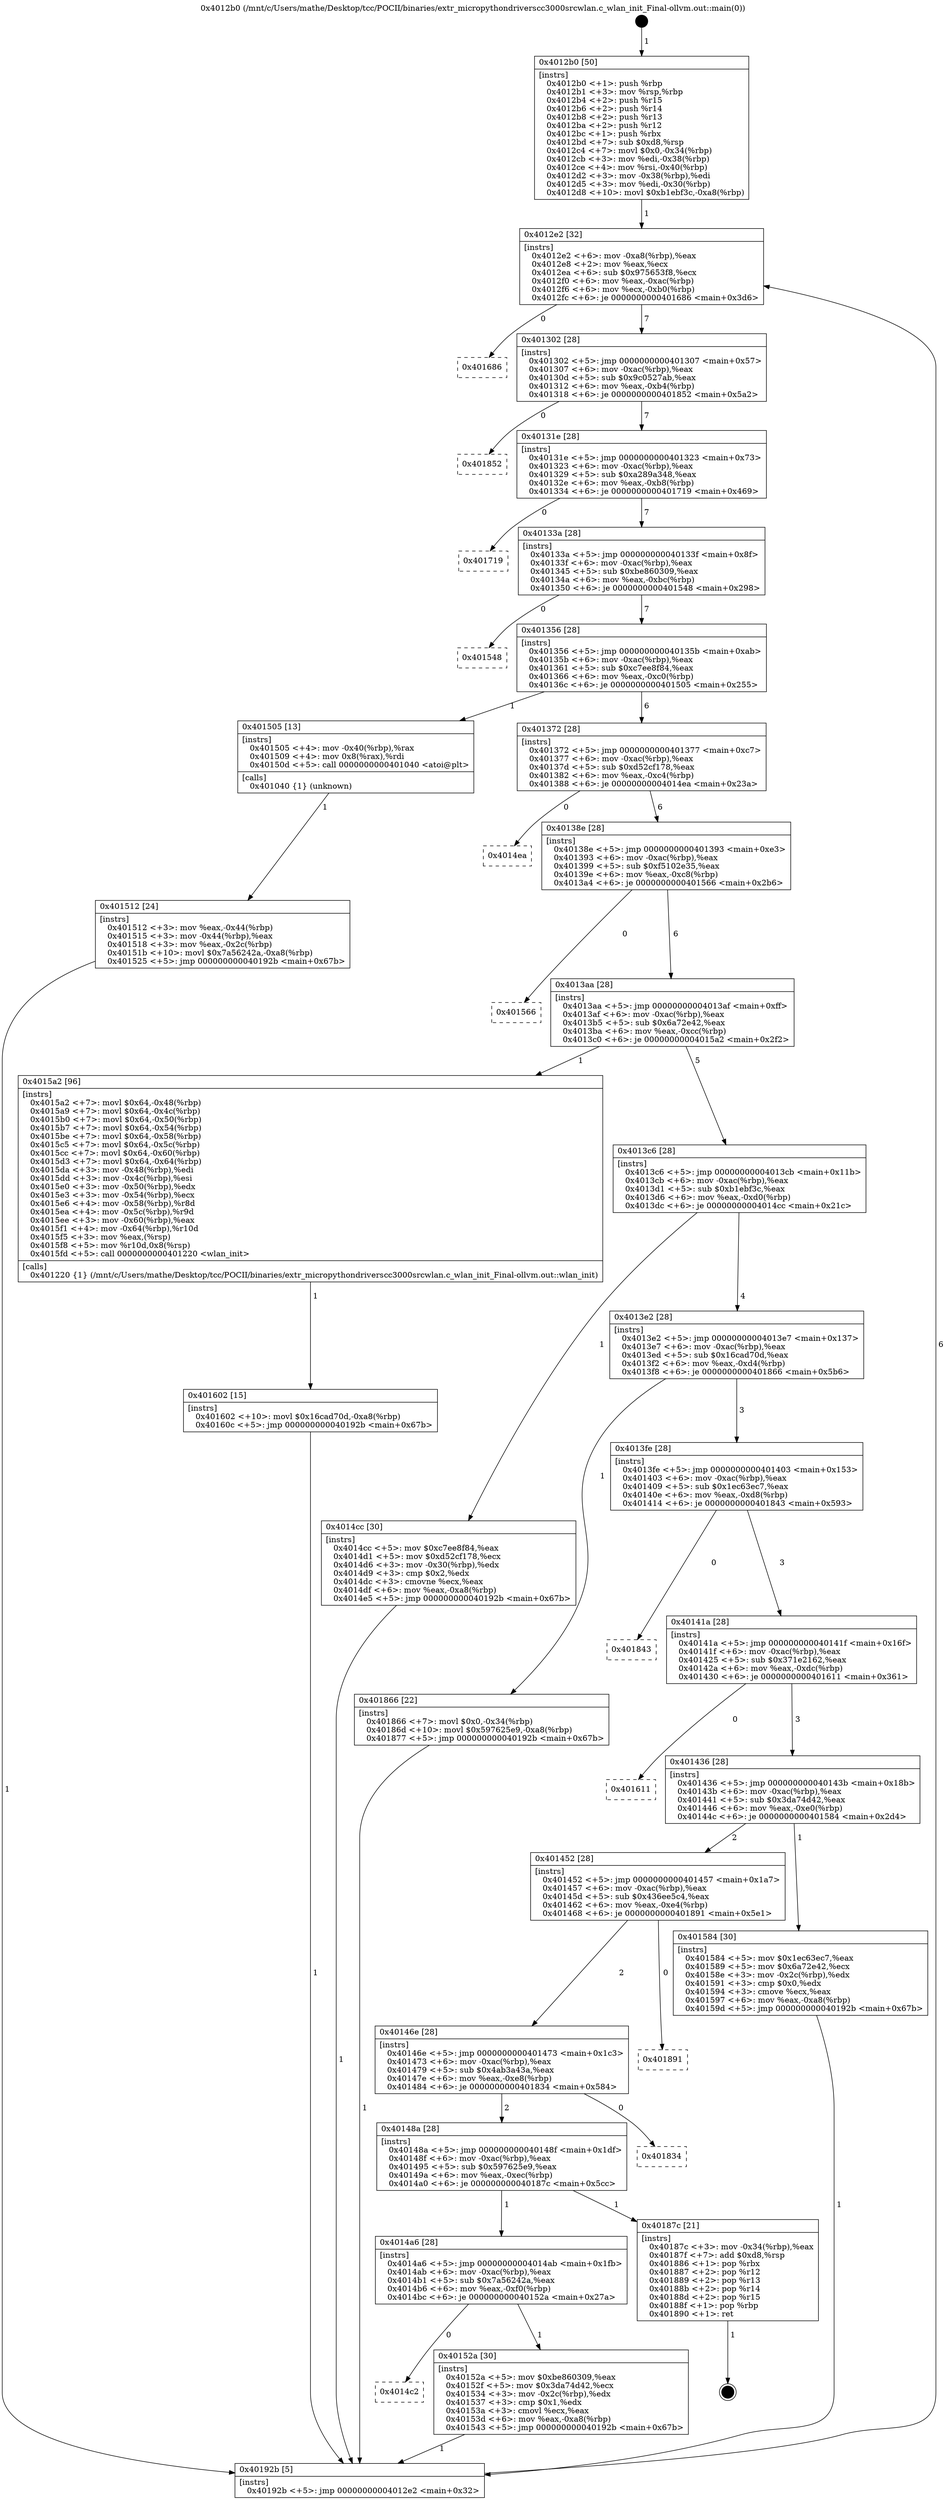 digraph "0x4012b0" {
  label = "0x4012b0 (/mnt/c/Users/mathe/Desktop/tcc/POCII/binaries/extr_micropythondriverscc3000srcwlan.c_wlan_init_Final-ollvm.out::main(0))"
  labelloc = "t"
  node[shape=record]

  Entry [label="",width=0.3,height=0.3,shape=circle,fillcolor=black,style=filled]
  "0x4012e2" [label="{
     0x4012e2 [32]\l
     | [instrs]\l
     &nbsp;&nbsp;0x4012e2 \<+6\>: mov -0xa8(%rbp),%eax\l
     &nbsp;&nbsp;0x4012e8 \<+2\>: mov %eax,%ecx\l
     &nbsp;&nbsp;0x4012ea \<+6\>: sub $0x975653f8,%ecx\l
     &nbsp;&nbsp;0x4012f0 \<+6\>: mov %eax,-0xac(%rbp)\l
     &nbsp;&nbsp;0x4012f6 \<+6\>: mov %ecx,-0xb0(%rbp)\l
     &nbsp;&nbsp;0x4012fc \<+6\>: je 0000000000401686 \<main+0x3d6\>\l
  }"]
  "0x401686" [label="{
     0x401686\l
  }", style=dashed]
  "0x401302" [label="{
     0x401302 [28]\l
     | [instrs]\l
     &nbsp;&nbsp;0x401302 \<+5\>: jmp 0000000000401307 \<main+0x57\>\l
     &nbsp;&nbsp;0x401307 \<+6\>: mov -0xac(%rbp),%eax\l
     &nbsp;&nbsp;0x40130d \<+5\>: sub $0x9c0527ab,%eax\l
     &nbsp;&nbsp;0x401312 \<+6\>: mov %eax,-0xb4(%rbp)\l
     &nbsp;&nbsp;0x401318 \<+6\>: je 0000000000401852 \<main+0x5a2\>\l
  }"]
  Exit [label="",width=0.3,height=0.3,shape=circle,fillcolor=black,style=filled,peripheries=2]
  "0x401852" [label="{
     0x401852\l
  }", style=dashed]
  "0x40131e" [label="{
     0x40131e [28]\l
     | [instrs]\l
     &nbsp;&nbsp;0x40131e \<+5\>: jmp 0000000000401323 \<main+0x73\>\l
     &nbsp;&nbsp;0x401323 \<+6\>: mov -0xac(%rbp),%eax\l
     &nbsp;&nbsp;0x401329 \<+5\>: sub $0xa289a348,%eax\l
     &nbsp;&nbsp;0x40132e \<+6\>: mov %eax,-0xb8(%rbp)\l
     &nbsp;&nbsp;0x401334 \<+6\>: je 0000000000401719 \<main+0x469\>\l
  }"]
  "0x401602" [label="{
     0x401602 [15]\l
     | [instrs]\l
     &nbsp;&nbsp;0x401602 \<+10\>: movl $0x16cad70d,-0xa8(%rbp)\l
     &nbsp;&nbsp;0x40160c \<+5\>: jmp 000000000040192b \<main+0x67b\>\l
  }"]
  "0x401719" [label="{
     0x401719\l
  }", style=dashed]
  "0x40133a" [label="{
     0x40133a [28]\l
     | [instrs]\l
     &nbsp;&nbsp;0x40133a \<+5\>: jmp 000000000040133f \<main+0x8f\>\l
     &nbsp;&nbsp;0x40133f \<+6\>: mov -0xac(%rbp),%eax\l
     &nbsp;&nbsp;0x401345 \<+5\>: sub $0xbe860309,%eax\l
     &nbsp;&nbsp;0x40134a \<+6\>: mov %eax,-0xbc(%rbp)\l
     &nbsp;&nbsp;0x401350 \<+6\>: je 0000000000401548 \<main+0x298\>\l
  }"]
  "0x4014c2" [label="{
     0x4014c2\l
  }", style=dashed]
  "0x401548" [label="{
     0x401548\l
  }", style=dashed]
  "0x401356" [label="{
     0x401356 [28]\l
     | [instrs]\l
     &nbsp;&nbsp;0x401356 \<+5\>: jmp 000000000040135b \<main+0xab\>\l
     &nbsp;&nbsp;0x40135b \<+6\>: mov -0xac(%rbp),%eax\l
     &nbsp;&nbsp;0x401361 \<+5\>: sub $0xc7ee8f84,%eax\l
     &nbsp;&nbsp;0x401366 \<+6\>: mov %eax,-0xc0(%rbp)\l
     &nbsp;&nbsp;0x40136c \<+6\>: je 0000000000401505 \<main+0x255\>\l
  }"]
  "0x40152a" [label="{
     0x40152a [30]\l
     | [instrs]\l
     &nbsp;&nbsp;0x40152a \<+5\>: mov $0xbe860309,%eax\l
     &nbsp;&nbsp;0x40152f \<+5\>: mov $0x3da74d42,%ecx\l
     &nbsp;&nbsp;0x401534 \<+3\>: mov -0x2c(%rbp),%edx\l
     &nbsp;&nbsp;0x401537 \<+3\>: cmp $0x1,%edx\l
     &nbsp;&nbsp;0x40153a \<+3\>: cmovl %ecx,%eax\l
     &nbsp;&nbsp;0x40153d \<+6\>: mov %eax,-0xa8(%rbp)\l
     &nbsp;&nbsp;0x401543 \<+5\>: jmp 000000000040192b \<main+0x67b\>\l
  }"]
  "0x401505" [label="{
     0x401505 [13]\l
     | [instrs]\l
     &nbsp;&nbsp;0x401505 \<+4\>: mov -0x40(%rbp),%rax\l
     &nbsp;&nbsp;0x401509 \<+4\>: mov 0x8(%rax),%rdi\l
     &nbsp;&nbsp;0x40150d \<+5\>: call 0000000000401040 \<atoi@plt\>\l
     | [calls]\l
     &nbsp;&nbsp;0x401040 \{1\} (unknown)\l
  }"]
  "0x401372" [label="{
     0x401372 [28]\l
     | [instrs]\l
     &nbsp;&nbsp;0x401372 \<+5\>: jmp 0000000000401377 \<main+0xc7\>\l
     &nbsp;&nbsp;0x401377 \<+6\>: mov -0xac(%rbp),%eax\l
     &nbsp;&nbsp;0x40137d \<+5\>: sub $0xd52cf178,%eax\l
     &nbsp;&nbsp;0x401382 \<+6\>: mov %eax,-0xc4(%rbp)\l
     &nbsp;&nbsp;0x401388 \<+6\>: je 00000000004014ea \<main+0x23a\>\l
  }"]
  "0x4014a6" [label="{
     0x4014a6 [28]\l
     | [instrs]\l
     &nbsp;&nbsp;0x4014a6 \<+5\>: jmp 00000000004014ab \<main+0x1fb\>\l
     &nbsp;&nbsp;0x4014ab \<+6\>: mov -0xac(%rbp),%eax\l
     &nbsp;&nbsp;0x4014b1 \<+5\>: sub $0x7a56242a,%eax\l
     &nbsp;&nbsp;0x4014b6 \<+6\>: mov %eax,-0xf0(%rbp)\l
     &nbsp;&nbsp;0x4014bc \<+6\>: je 000000000040152a \<main+0x27a\>\l
  }"]
  "0x4014ea" [label="{
     0x4014ea\l
  }", style=dashed]
  "0x40138e" [label="{
     0x40138e [28]\l
     | [instrs]\l
     &nbsp;&nbsp;0x40138e \<+5\>: jmp 0000000000401393 \<main+0xe3\>\l
     &nbsp;&nbsp;0x401393 \<+6\>: mov -0xac(%rbp),%eax\l
     &nbsp;&nbsp;0x401399 \<+5\>: sub $0xf5102e35,%eax\l
     &nbsp;&nbsp;0x40139e \<+6\>: mov %eax,-0xc8(%rbp)\l
     &nbsp;&nbsp;0x4013a4 \<+6\>: je 0000000000401566 \<main+0x2b6\>\l
  }"]
  "0x40187c" [label="{
     0x40187c [21]\l
     | [instrs]\l
     &nbsp;&nbsp;0x40187c \<+3\>: mov -0x34(%rbp),%eax\l
     &nbsp;&nbsp;0x40187f \<+7\>: add $0xd8,%rsp\l
     &nbsp;&nbsp;0x401886 \<+1\>: pop %rbx\l
     &nbsp;&nbsp;0x401887 \<+2\>: pop %r12\l
     &nbsp;&nbsp;0x401889 \<+2\>: pop %r13\l
     &nbsp;&nbsp;0x40188b \<+2\>: pop %r14\l
     &nbsp;&nbsp;0x40188d \<+2\>: pop %r15\l
     &nbsp;&nbsp;0x40188f \<+1\>: pop %rbp\l
     &nbsp;&nbsp;0x401890 \<+1\>: ret\l
  }"]
  "0x401566" [label="{
     0x401566\l
  }", style=dashed]
  "0x4013aa" [label="{
     0x4013aa [28]\l
     | [instrs]\l
     &nbsp;&nbsp;0x4013aa \<+5\>: jmp 00000000004013af \<main+0xff\>\l
     &nbsp;&nbsp;0x4013af \<+6\>: mov -0xac(%rbp),%eax\l
     &nbsp;&nbsp;0x4013b5 \<+5\>: sub $0x6a72e42,%eax\l
     &nbsp;&nbsp;0x4013ba \<+6\>: mov %eax,-0xcc(%rbp)\l
     &nbsp;&nbsp;0x4013c0 \<+6\>: je 00000000004015a2 \<main+0x2f2\>\l
  }"]
  "0x40148a" [label="{
     0x40148a [28]\l
     | [instrs]\l
     &nbsp;&nbsp;0x40148a \<+5\>: jmp 000000000040148f \<main+0x1df\>\l
     &nbsp;&nbsp;0x40148f \<+6\>: mov -0xac(%rbp),%eax\l
     &nbsp;&nbsp;0x401495 \<+5\>: sub $0x597625e9,%eax\l
     &nbsp;&nbsp;0x40149a \<+6\>: mov %eax,-0xec(%rbp)\l
     &nbsp;&nbsp;0x4014a0 \<+6\>: je 000000000040187c \<main+0x5cc\>\l
  }"]
  "0x4015a2" [label="{
     0x4015a2 [96]\l
     | [instrs]\l
     &nbsp;&nbsp;0x4015a2 \<+7\>: movl $0x64,-0x48(%rbp)\l
     &nbsp;&nbsp;0x4015a9 \<+7\>: movl $0x64,-0x4c(%rbp)\l
     &nbsp;&nbsp;0x4015b0 \<+7\>: movl $0x64,-0x50(%rbp)\l
     &nbsp;&nbsp;0x4015b7 \<+7\>: movl $0x64,-0x54(%rbp)\l
     &nbsp;&nbsp;0x4015be \<+7\>: movl $0x64,-0x58(%rbp)\l
     &nbsp;&nbsp;0x4015c5 \<+7\>: movl $0x64,-0x5c(%rbp)\l
     &nbsp;&nbsp;0x4015cc \<+7\>: movl $0x64,-0x60(%rbp)\l
     &nbsp;&nbsp;0x4015d3 \<+7\>: movl $0x64,-0x64(%rbp)\l
     &nbsp;&nbsp;0x4015da \<+3\>: mov -0x48(%rbp),%edi\l
     &nbsp;&nbsp;0x4015dd \<+3\>: mov -0x4c(%rbp),%esi\l
     &nbsp;&nbsp;0x4015e0 \<+3\>: mov -0x50(%rbp),%edx\l
     &nbsp;&nbsp;0x4015e3 \<+3\>: mov -0x54(%rbp),%ecx\l
     &nbsp;&nbsp;0x4015e6 \<+4\>: mov -0x58(%rbp),%r8d\l
     &nbsp;&nbsp;0x4015ea \<+4\>: mov -0x5c(%rbp),%r9d\l
     &nbsp;&nbsp;0x4015ee \<+3\>: mov -0x60(%rbp),%eax\l
     &nbsp;&nbsp;0x4015f1 \<+4\>: mov -0x64(%rbp),%r10d\l
     &nbsp;&nbsp;0x4015f5 \<+3\>: mov %eax,(%rsp)\l
     &nbsp;&nbsp;0x4015f8 \<+5\>: mov %r10d,0x8(%rsp)\l
     &nbsp;&nbsp;0x4015fd \<+5\>: call 0000000000401220 \<wlan_init\>\l
     | [calls]\l
     &nbsp;&nbsp;0x401220 \{1\} (/mnt/c/Users/mathe/Desktop/tcc/POCII/binaries/extr_micropythondriverscc3000srcwlan.c_wlan_init_Final-ollvm.out::wlan_init)\l
  }"]
  "0x4013c6" [label="{
     0x4013c6 [28]\l
     | [instrs]\l
     &nbsp;&nbsp;0x4013c6 \<+5\>: jmp 00000000004013cb \<main+0x11b\>\l
     &nbsp;&nbsp;0x4013cb \<+6\>: mov -0xac(%rbp),%eax\l
     &nbsp;&nbsp;0x4013d1 \<+5\>: sub $0xb1ebf3c,%eax\l
     &nbsp;&nbsp;0x4013d6 \<+6\>: mov %eax,-0xd0(%rbp)\l
     &nbsp;&nbsp;0x4013dc \<+6\>: je 00000000004014cc \<main+0x21c\>\l
  }"]
  "0x401834" [label="{
     0x401834\l
  }", style=dashed]
  "0x4014cc" [label="{
     0x4014cc [30]\l
     | [instrs]\l
     &nbsp;&nbsp;0x4014cc \<+5\>: mov $0xc7ee8f84,%eax\l
     &nbsp;&nbsp;0x4014d1 \<+5\>: mov $0xd52cf178,%ecx\l
     &nbsp;&nbsp;0x4014d6 \<+3\>: mov -0x30(%rbp),%edx\l
     &nbsp;&nbsp;0x4014d9 \<+3\>: cmp $0x2,%edx\l
     &nbsp;&nbsp;0x4014dc \<+3\>: cmovne %ecx,%eax\l
     &nbsp;&nbsp;0x4014df \<+6\>: mov %eax,-0xa8(%rbp)\l
     &nbsp;&nbsp;0x4014e5 \<+5\>: jmp 000000000040192b \<main+0x67b\>\l
  }"]
  "0x4013e2" [label="{
     0x4013e2 [28]\l
     | [instrs]\l
     &nbsp;&nbsp;0x4013e2 \<+5\>: jmp 00000000004013e7 \<main+0x137\>\l
     &nbsp;&nbsp;0x4013e7 \<+6\>: mov -0xac(%rbp),%eax\l
     &nbsp;&nbsp;0x4013ed \<+5\>: sub $0x16cad70d,%eax\l
     &nbsp;&nbsp;0x4013f2 \<+6\>: mov %eax,-0xd4(%rbp)\l
     &nbsp;&nbsp;0x4013f8 \<+6\>: je 0000000000401866 \<main+0x5b6\>\l
  }"]
  "0x40192b" [label="{
     0x40192b [5]\l
     | [instrs]\l
     &nbsp;&nbsp;0x40192b \<+5\>: jmp 00000000004012e2 \<main+0x32\>\l
  }"]
  "0x4012b0" [label="{
     0x4012b0 [50]\l
     | [instrs]\l
     &nbsp;&nbsp;0x4012b0 \<+1\>: push %rbp\l
     &nbsp;&nbsp;0x4012b1 \<+3\>: mov %rsp,%rbp\l
     &nbsp;&nbsp;0x4012b4 \<+2\>: push %r15\l
     &nbsp;&nbsp;0x4012b6 \<+2\>: push %r14\l
     &nbsp;&nbsp;0x4012b8 \<+2\>: push %r13\l
     &nbsp;&nbsp;0x4012ba \<+2\>: push %r12\l
     &nbsp;&nbsp;0x4012bc \<+1\>: push %rbx\l
     &nbsp;&nbsp;0x4012bd \<+7\>: sub $0xd8,%rsp\l
     &nbsp;&nbsp;0x4012c4 \<+7\>: movl $0x0,-0x34(%rbp)\l
     &nbsp;&nbsp;0x4012cb \<+3\>: mov %edi,-0x38(%rbp)\l
     &nbsp;&nbsp;0x4012ce \<+4\>: mov %rsi,-0x40(%rbp)\l
     &nbsp;&nbsp;0x4012d2 \<+3\>: mov -0x38(%rbp),%edi\l
     &nbsp;&nbsp;0x4012d5 \<+3\>: mov %edi,-0x30(%rbp)\l
     &nbsp;&nbsp;0x4012d8 \<+10\>: movl $0xb1ebf3c,-0xa8(%rbp)\l
  }"]
  "0x401512" [label="{
     0x401512 [24]\l
     | [instrs]\l
     &nbsp;&nbsp;0x401512 \<+3\>: mov %eax,-0x44(%rbp)\l
     &nbsp;&nbsp;0x401515 \<+3\>: mov -0x44(%rbp),%eax\l
     &nbsp;&nbsp;0x401518 \<+3\>: mov %eax,-0x2c(%rbp)\l
     &nbsp;&nbsp;0x40151b \<+10\>: movl $0x7a56242a,-0xa8(%rbp)\l
     &nbsp;&nbsp;0x401525 \<+5\>: jmp 000000000040192b \<main+0x67b\>\l
  }"]
  "0x40146e" [label="{
     0x40146e [28]\l
     | [instrs]\l
     &nbsp;&nbsp;0x40146e \<+5\>: jmp 0000000000401473 \<main+0x1c3\>\l
     &nbsp;&nbsp;0x401473 \<+6\>: mov -0xac(%rbp),%eax\l
     &nbsp;&nbsp;0x401479 \<+5\>: sub $0x4ab3a43a,%eax\l
     &nbsp;&nbsp;0x40147e \<+6\>: mov %eax,-0xe8(%rbp)\l
     &nbsp;&nbsp;0x401484 \<+6\>: je 0000000000401834 \<main+0x584\>\l
  }"]
  "0x401866" [label="{
     0x401866 [22]\l
     | [instrs]\l
     &nbsp;&nbsp;0x401866 \<+7\>: movl $0x0,-0x34(%rbp)\l
     &nbsp;&nbsp;0x40186d \<+10\>: movl $0x597625e9,-0xa8(%rbp)\l
     &nbsp;&nbsp;0x401877 \<+5\>: jmp 000000000040192b \<main+0x67b\>\l
  }"]
  "0x4013fe" [label="{
     0x4013fe [28]\l
     | [instrs]\l
     &nbsp;&nbsp;0x4013fe \<+5\>: jmp 0000000000401403 \<main+0x153\>\l
     &nbsp;&nbsp;0x401403 \<+6\>: mov -0xac(%rbp),%eax\l
     &nbsp;&nbsp;0x401409 \<+5\>: sub $0x1ec63ec7,%eax\l
     &nbsp;&nbsp;0x40140e \<+6\>: mov %eax,-0xd8(%rbp)\l
     &nbsp;&nbsp;0x401414 \<+6\>: je 0000000000401843 \<main+0x593\>\l
  }"]
  "0x401891" [label="{
     0x401891\l
  }", style=dashed]
  "0x401843" [label="{
     0x401843\l
  }", style=dashed]
  "0x40141a" [label="{
     0x40141a [28]\l
     | [instrs]\l
     &nbsp;&nbsp;0x40141a \<+5\>: jmp 000000000040141f \<main+0x16f\>\l
     &nbsp;&nbsp;0x40141f \<+6\>: mov -0xac(%rbp),%eax\l
     &nbsp;&nbsp;0x401425 \<+5\>: sub $0x371e2162,%eax\l
     &nbsp;&nbsp;0x40142a \<+6\>: mov %eax,-0xdc(%rbp)\l
     &nbsp;&nbsp;0x401430 \<+6\>: je 0000000000401611 \<main+0x361\>\l
  }"]
  "0x401452" [label="{
     0x401452 [28]\l
     | [instrs]\l
     &nbsp;&nbsp;0x401452 \<+5\>: jmp 0000000000401457 \<main+0x1a7\>\l
     &nbsp;&nbsp;0x401457 \<+6\>: mov -0xac(%rbp),%eax\l
     &nbsp;&nbsp;0x40145d \<+5\>: sub $0x436ee5c4,%eax\l
     &nbsp;&nbsp;0x401462 \<+6\>: mov %eax,-0xe4(%rbp)\l
     &nbsp;&nbsp;0x401468 \<+6\>: je 0000000000401891 \<main+0x5e1\>\l
  }"]
  "0x401611" [label="{
     0x401611\l
  }", style=dashed]
  "0x401436" [label="{
     0x401436 [28]\l
     | [instrs]\l
     &nbsp;&nbsp;0x401436 \<+5\>: jmp 000000000040143b \<main+0x18b\>\l
     &nbsp;&nbsp;0x40143b \<+6\>: mov -0xac(%rbp),%eax\l
     &nbsp;&nbsp;0x401441 \<+5\>: sub $0x3da74d42,%eax\l
     &nbsp;&nbsp;0x401446 \<+6\>: mov %eax,-0xe0(%rbp)\l
     &nbsp;&nbsp;0x40144c \<+6\>: je 0000000000401584 \<main+0x2d4\>\l
  }"]
  "0x401584" [label="{
     0x401584 [30]\l
     | [instrs]\l
     &nbsp;&nbsp;0x401584 \<+5\>: mov $0x1ec63ec7,%eax\l
     &nbsp;&nbsp;0x401589 \<+5\>: mov $0x6a72e42,%ecx\l
     &nbsp;&nbsp;0x40158e \<+3\>: mov -0x2c(%rbp),%edx\l
     &nbsp;&nbsp;0x401591 \<+3\>: cmp $0x0,%edx\l
     &nbsp;&nbsp;0x401594 \<+3\>: cmove %ecx,%eax\l
     &nbsp;&nbsp;0x401597 \<+6\>: mov %eax,-0xa8(%rbp)\l
     &nbsp;&nbsp;0x40159d \<+5\>: jmp 000000000040192b \<main+0x67b\>\l
  }"]
  Entry -> "0x4012b0" [label=" 1"]
  "0x4012e2" -> "0x401686" [label=" 0"]
  "0x4012e2" -> "0x401302" [label=" 7"]
  "0x40187c" -> Exit [label=" 1"]
  "0x401302" -> "0x401852" [label=" 0"]
  "0x401302" -> "0x40131e" [label=" 7"]
  "0x401866" -> "0x40192b" [label=" 1"]
  "0x40131e" -> "0x401719" [label=" 0"]
  "0x40131e" -> "0x40133a" [label=" 7"]
  "0x401602" -> "0x40192b" [label=" 1"]
  "0x40133a" -> "0x401548" [label=" 0"]
  "0x40133a" -> "0x401356" [label=" 7"]
  "0x4015a2" -> "0x401602" [label=" 1"]
  "0x401356" -> "0x401505" [label=" 1"]
  "0x401356" -> "0x401372" [label=" 6"]
  "0x401584" -> "0x40192b" [label=" 1"]
  "0x401372" -> "0x4014ea" [label=" 0"]
  "0x401372" -> "0x40138e" [label=" 6"]
  "0x4014a6" -> "0x4014c2" [label=" 0"]
  "0x40138e" -> "0x401566" [label=" 0"]
  "0x40138e" -> "0x4013aa" [label=" 6"]
  "0x4014a6" -> "0x40152a" [label=" 1"]
  "0x4013aa" -> "0x4015a2" [label=" 1"]
  "0x4013aa" -> "0x4013c6" [label=" 5"]
  "0x40148a" -> "0x4014a6" [label=" 1"]
  "0x4013c6" -> "0x4014cc" [label=" 1"]
  "0x4013c6" -> "0x4013e2" [label=" 4"]
  "0x4014cc" -> "0x40192b" [label=" 1"]
  "0x4012b0" -> "0x4012e2" [label=" 1"]
  "0x40192b" -> "0x4012e2" [label=" 6"]
  "0x401505" -> "0x401512" [label=" 1"]
  "0x401512" -> "0x40192b" [label=" 1"]
  "0x40148a" -> "0x40187c" [label=" 1"]
  "0x4013e2" -> "0x401866" [label=" 1"]
  "0x4013e2" -> "0x4013fe" [label=" 3"]
  "0x40146e" -> "0x40148a" [label=" 2"]
  "0x4013fe" -> "0x401843" [label=" 0"]
  "0x4013fe" -> "0x40141a" [label=" 3"]
  "0x40146e" -> "0x401834" [label=" 0"]
  "0x40141a" -> "0x401611" [label=" 0"]
  "0x40141a" -> "0x401436" [label=" 3"]
  "0x401452" -> "0x40146e" [label=" 2"]
  "0x401436" -> "0x401584" [label=" 1"]
  "0x401436" -> "0x401452" [label=" 2"]
  "0x40152a" -> "0x40192b" [label=" 1"]
  "0x401452" -> "0x401891" [label=" 0"]
}
